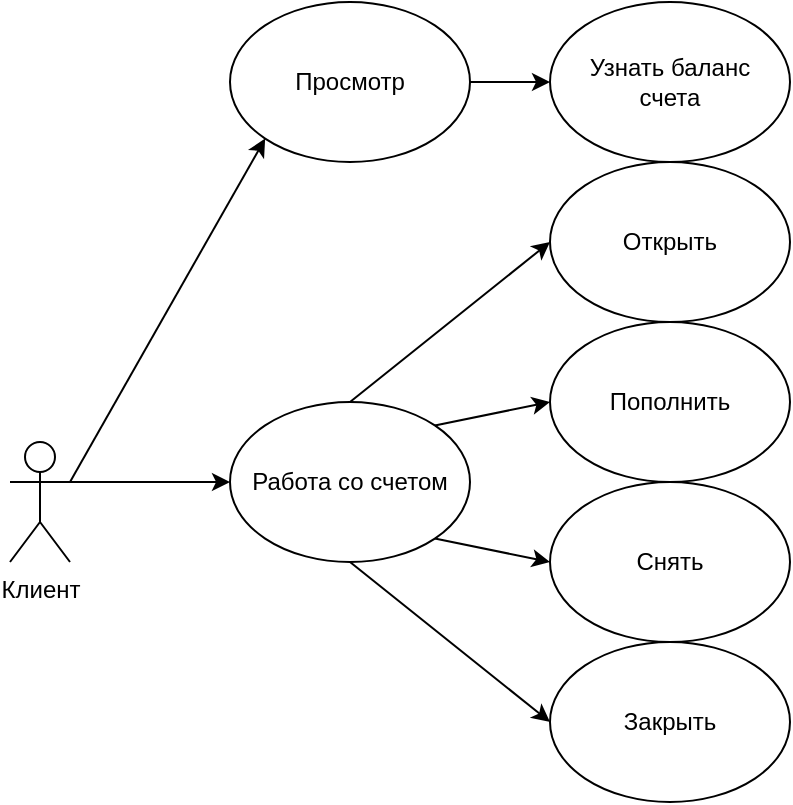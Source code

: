 <mxfile version="20.0.4" type="device"><diagram id="oRdcAihxT8jXIOEMxyds" name="Страница 1"><mxGraphModel dx="1102" dy="659" grid="1" gridSize="10" guides="1" tooltips="1" connect="1" arrows="1" fold="1" page="1" pageScale="1" pageWidth="827" pageHeight="1169" math="0" shadow="0"><root><mxCell id="0"/><mxCell id="1" parent="0"/><mxCell id="WN8Vmxv33jQKH8GYZPbY-1" value="Клиент" style="shape=umlActor;verticalLabelPosition=bottom;verticalAlign=top;html=1;outlineConnect=0;" vertex="1" parent="1"><mxGeometry x="50" y="300" width="30" height="60" as="geometry"/></mxCell><mxCell id="WN8Vmxv33jQKH8GYZPbY-2" value="Работа со счетом" style="ellipse;whiteSpace=wrap;html=1;" vertex="1" parent="1"><mxGeometry x="160" y="280" width="120" height="80" as="geometry"/></mxCell><mxCell id="WN8Vmxv33jQKH8GYZPbY-3" value="" style="endArrow=classic;html=1;rounded=0;exitX=1;exitY=0.333;exitDx=0;exitDy=0;exitPerimeter=0;entryX=0;entryY=0.5;entryDx=0;entryDy=0;" edge="1" parent="1" source="WN8Vmxv33jQKH8GYZPbY-1" target="WN8Vmxv33jQKH8GYZPbY-2"><mxGeometry width="50" height="50" relative="1" as="geometry"><mxPoint x="390" y="360" as="sourcePoint"/><mxPoint x="440" y="310" as="targetPoint"/></mxGeometry></mxCell><mxCell id="WN8Vmxv33jQKH8GYZPbY-6" value="Открыть" style="ellipse;whiteSpace=wrap;html=1;" vertex="1" parent="1"><mxGeometry x="320" y="160" width="120" height="80" as="geometry"/></mxCell><mxCell id="WN8Vmxv33jQKH8GYZPbY-7" value="Пополнить" style="ellipse;whiteSpace=wrap;html=1;" vertex="1" parent="1"><mxGeometry x="320" y="240" width="120" height="80" as="geometry"/></mxCell><mxCell id="WN8Vmxv33jQKH8GYZPbY-8" value="Снять" style="ellipse;whiteSpace=wrap;html=1;" vertex="1" parent="1"><mxGeometry x="320" y="320" width="120" height="80" as="geometry"/></mxCell><mxCell id="WN8Vmxv33jQKH8GYZPbY-9" value="Закрыть" style="ellipse;whiteSpace=wrap;html=1;" vertex="1" parent="1"><mxGeometry x="320" y="400" width="120" height="80" as="geometry"/></mxCell><mxCell id="WN8Vmxv33jQKH8GYZPbY-10" value="" style="endArrow=classic;html=1;rounded=0;exitX=0.5;exitY=0;exitDx=0;exitDy=0;entryX=0;entryY=0.5;entryDx=0;entryDy=0;" edge="1" parent="1" source="WN8Vmxv33jQKH8GYZPbY-2" target="WN8Vmxv33jQKH8GYZPbY-6"><mxGeometry width="50" height="50" relative="1" as="geometry"><mxPoint x="390" y="360" as="sourcePoint"/><mxPoint x="440" y="310" as="targetPoint"/></mxGeometry></mxCell><mxCell id="WN8Vmxv33jQKH8GYZPbY-11" value="" style="endArrow=classic;html=1;rounded=0;exitX=1;exitY=0;exitDx=0;exitDy=0;entryX=0;entryY=0.5;entryDx=0;entryDy=0;" edge="1" parent="1" source="WN8Vmxv33jQKH8GYZPbY-2" target="WN8Vmxv33jQKH8GYZPbY-7"><mxGeometry width="50" height="50" relative="1" as="geometry"><mxPoint x="390" y="360" as="sourcePoint"/><mxPoint x="440" y="310" as="targetPoint"/></mxGeometry></mxCell><mxCell id="WN8Vmxv33jQKH8GYZPbY-12" value="" style="endArrow=classic;html=1;rounded=0;exitX=1;exitY=1;exitDx=0;exitDy=0;entryX=0;entryY=0.5;entryDx=0;entryDy=0;" edge="1" parent="1" source="WN8Vmxv33jQKH8GYZPbY-2" target="WN8Vmxv33jQKH8GYZPbY-8"><mxGeometry width="50" height="50" relative="1" as="geometry"><mxPoint x="390" y="360" as="sourcePoint"/><mxPoint x="440" y="310" as="targetPoint"/></mxGeometry></mxCell><mxCell id="WN8Vmxv33jQKH8GYZPbY-13" value="" style="endArrow=classic;html=1;rounded=0;exitX=0.5;exitY=1;exitDx=0;exitDy=0;entryX=0;entryY=0.5;entryDx=0;entryDy=0;" edge="1" parent="1" source="WN8Vmxv33jQKH8GYZPbY-2" target="WN8Vmxv33jQKH8GYZPbY-9"><mxGeometry width="50" height="50" relative="1" as="geometry"><mxPoint x="390" y="360" as="sourcePoint"/><mxPoint x="440" y="310" as="targetPoint"/></mxGeometry></mxCell><mxCell id="WN8Vmxv33jQKH8GYZPbY-14" value="Узнать баланс&lt;br&gt;счета" style="ellipse;whiteSpace=wrap;html=1;" vertex="1" parent="1"><mxGeometry x="320" y="80" width="120" height="80" as="geometry"/></mxCell><mxCell id="WN8Vmxv33jQKH8GYZPbY-15" value="Просмотр" style="ellipse;whiteSpace=wrap;html=1;" vertex="1" parent="1"><mxGeometry x="160" y="80" width="120" height="80" as="geometry"/></mxCell><mxCell id="WN8Vmxv33jQKH8GYZPbY-16" value="" style="endArrow=classic;html=1;rounded=0;exitX=1;exitY=0.333;exitDx=0;exitDy=0;exitPerimeter=0;entryX=0;entryY=1;entryDx=0;entryDy=0;" edge="1" parent="1" source="WN8Vmxv33jQKH8GYZPbY-1" target="WN8Vmxv33jQKH8GYZPbY-15"><mxGeometry width="50" height="50" relative="1" as="geometry"><mxPoint x="390" y="360" as="sourcePoint"/><mxPoint x="440" y="310" as="targetPoint"/></mxGeometry></mxCell><mxCell id="WN8Vmxv33jQKH8GYZPbY-17" value="" style="endArrow=classic;html=1;rounded=0;exitX=1;exitY=0.5;exitDx=0;exitDy=0;entryX=0;entryY=0.5;entryDx=0;entryDy=0;" edge="1" parent="1" source="WN8Vmxv33jQKH8GYZPbY-15" target="WN8Vmxv33jQKH8GYZPbY-14"><mxGeometry width="50" height="50" relative="1" as="geometry"><mxPoint x="390" y="360" as="sourcePoint"/><mxPoint x="440" y="310" as="targetPoint"/></mxGeometry></mxCell></root></mxGraphModel></diagram></mxfile>
